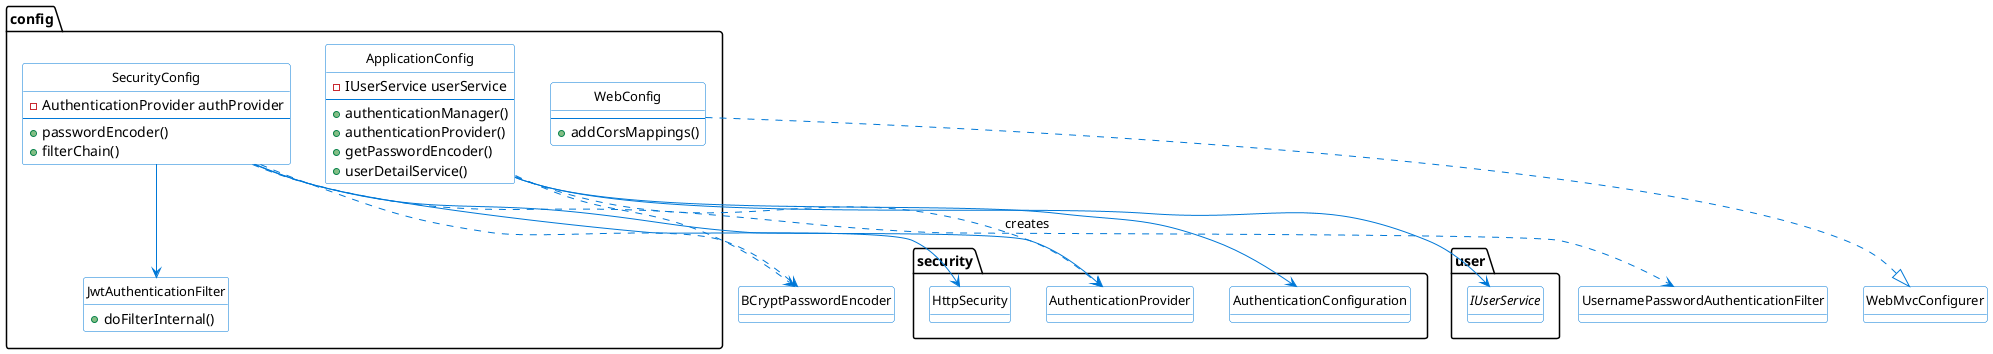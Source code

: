 @startuml

' Configuración general
skinparam class {
    BackgroundColor White
    ArrowColor #0078D7
    BorderColor #0078D7
    FontSize 13
}
hide circle
hide empty fields

package "config" {
    class ApplicationConfig {
        - IUserService userService
        --
        + authenticationManager()
        + authenticationProvider()
        + getPasswordEncoder()
        + userDetailService()
    }

    class SecurityConfig {
        - AuthenticationProvider authProvider
        --
        + passwordEncoder()
        + filterChain()
    }

    class WebConfig {
        --
        + addCorsMappings()
    }

    class JwtAuthenticationFilter {
        + doFilterInternal()
    }
}

' External dependencies
package "security" {
    class AuthenticationProvider {}
    class HttpSecurity {}
    class AuthenticationConfiguration {}
}

package "user" {
    interface IUserService {}
}

' Relationships
ApplicationConfig --> IUserService
ApplicationConfig --> AuthenticationConfiguration
ApplicationConfig ..> AuthenticationProvider : creates

SecurityConfig --> AuthenticationProvider
SecurityConfig --> HttpSecurity
SecurityConfig --> JwtAuthenticationFilter

WebConfig ..|> WebMvcConfigurer

' Dependencies implícitas (simplificadas)
ApplicationConfig ..> BCryptPasswordEncoder
SecurityConfig ..> BCryptPasswordEncoder
SecurityConfig ..> UsernamePasswordAuthenticationFilter

@enduml